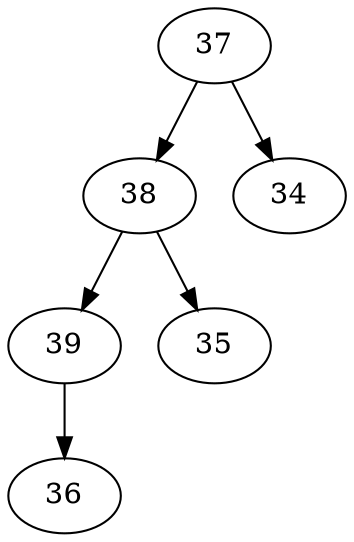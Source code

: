 digraph {
  39 -> 36 [trans="tr_y4", lowlink="39"]
  38 -> 39 [trans="r_y6", lowlink="38"]
  38 -> 35 [trans="tr_y4", lowlink="38"]
  37 -> 38 [trans="tr_y6", lowlink="37"]
  37 -> 34 [trans="tr_y4", lowlink="37"]
}
